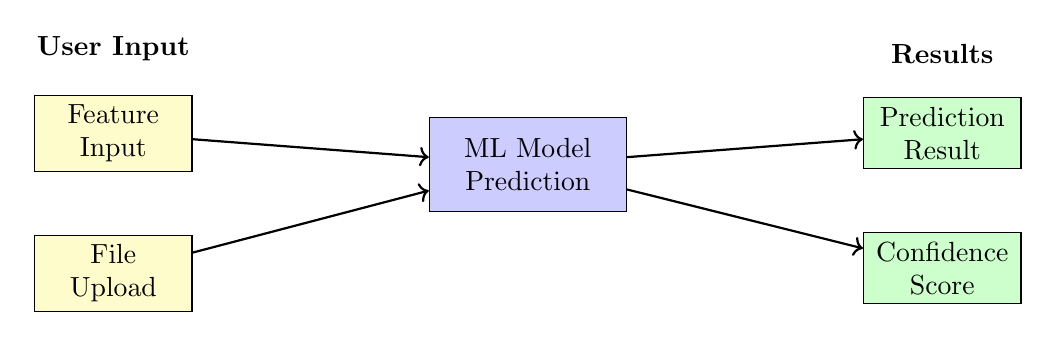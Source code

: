 % ML Model Deployment Architecture TikZ Diagram
% File: ml_deployment.tikz

\begin{tikzpicture}[
	node distance=1.5cm and 2cm,
	input/.style={rectangle, draw, minimum width=2cm, minimum height=0.8cm, align=center, fill=yellow!20},
	model/.style={rectangle, draw, minimum width=2.5cm, minimum height=1.2cm, align=center, fill=blue!20},
	output/.style={rectangle, draw, minimum width=2cm, minimum height=0.8cm, align=center, fill=green!20},
	arrow/.style={->, thick}
	]
	
	% Input section
	\node[input] (features) {Feature\\Input};
	\node[input, below=0.8cm of features] (upload) {File\\Upload};
	
	% Model
	\node[model, right=3cm of features, yshift=-0.4cm] (mlmodel) {ML Model\\Prediction};
	
	% Output section
	\node[output, right=3cm of mlmodel, yshift=0.4cm] (prediction) {Prediction\\Result};
	\node[output, below=0.8cm of prediction] (confidence) {Confidence\\Score};
	
	% Connections
	\draw[arrow] (features) -- (mlmodel);
	\draw[arrow] (upload) -- (mlmodel);
	\draw[arrow] (mlmodel) -- (prediction);
	\draw[arrow] (mlmodel) -- (confidence);
	
	% Labels
	\node[above=0.3cm of features] {\textbf{User Input}};
	\node[above=0.3cm of prediction] {\textbf{Results}};
\end{tikzpicture}